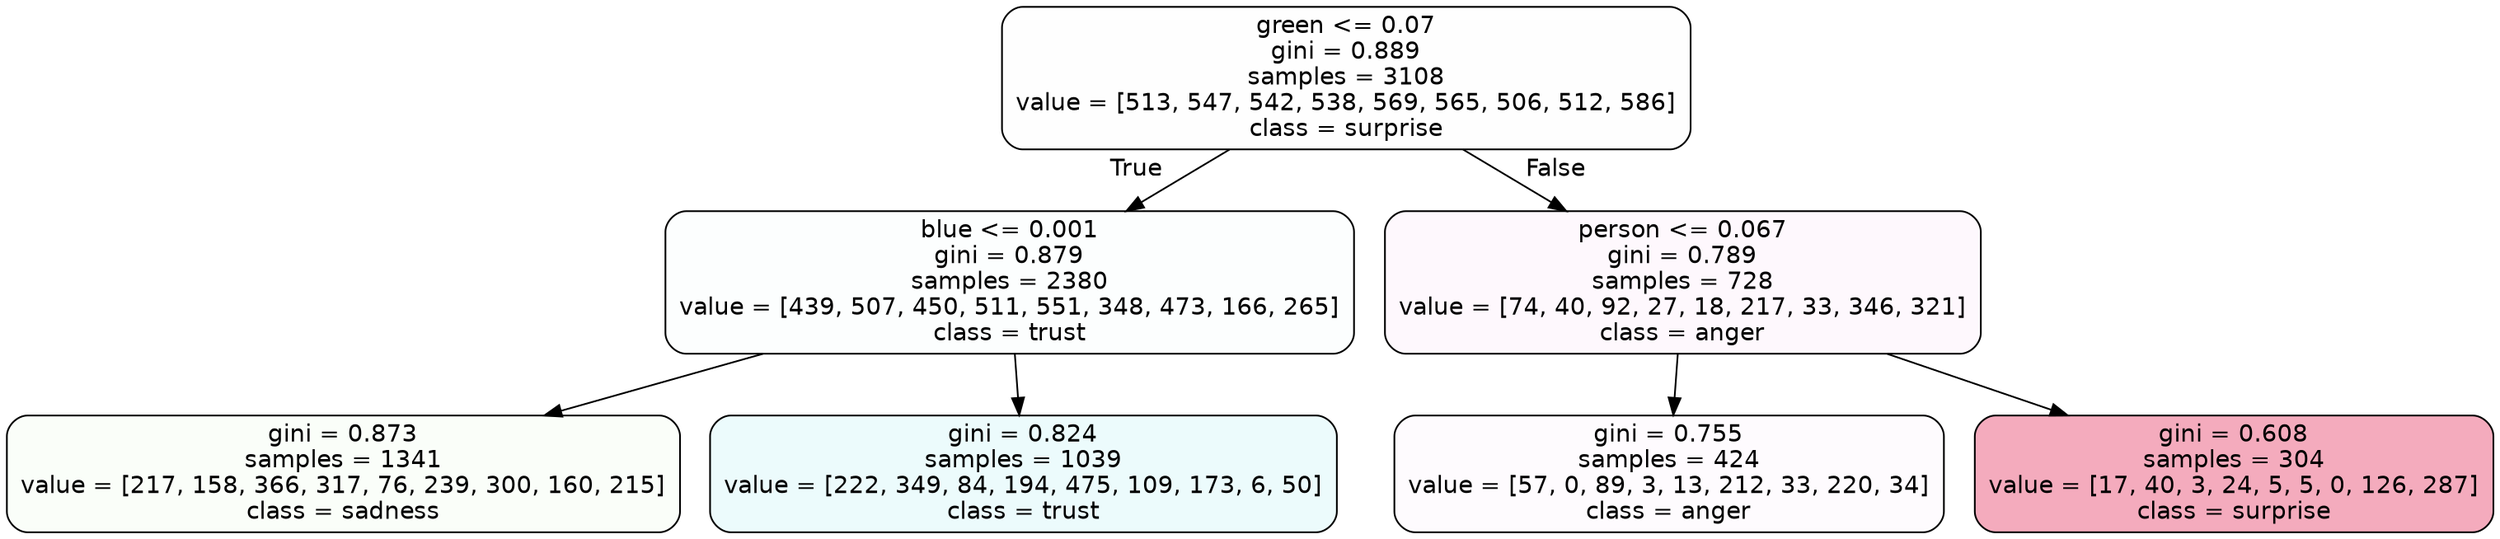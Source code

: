 digraph Tree {
node [shape=box, style="filled, rounded", color="black", fontname=helvetica] ;
edge [fontname=helvetica] ;
0 [label="green <= 0.07\ngini = 0.889\nsamples = 3108\nvalue = [513, 547, 542, 538, 569, 565, 506, 512, 586]\nclass = surprise", fillcolor="#e5396401"] ;
1 [label="blue <= 0.001\ngini = 0.879\nsamples = 2380\nvalue = [439, 507, 450, 511, 551, 348, 473, 166, 265]\nclass = trust", fillcolor="#39d7e503"] ;
0 -> 1 [labeldistance=2.5, labelangle=45, headlabel="True"] ;
2 [label="gini = 0.873\nsamples = 1341\nvalue = [217, 158, 366, 317, 76, 239, 300, 160, 215]\nclass = sadness", fillcolor="#64e53907"] ;
1 -> 2 ;
3 [label="gini = 0.824\nsamples = 1039\nvalue = [222, 349, 84, 194, 475, 109, 173, 6, 50]\nclass = trust", fillcolor="#39d7e518"] ;
1 -> 3 ;
4 [label="person <= 0.067\ngini = 0.789\nsamples = 728\nvalue = [74, 40, 92, 27, 18, 217, 33, 346, 321]\nclass = anger", fillcolor="#e539d708"] ;
0 -> 4 [labeldistance=2.5, labelangle=-45, headlabel="False"] ;
5 [label="gini = 0.755\nsamples = 424\nvalue = [57, 0, 89, 3, 13, 212, 33, 220, 34]\nclass = anger", fillcolor="#e539d705"] ;
4 -> 5 ;
6 [label="gini = 0.608\nsamples = 304\nvalue = [17, 40, 3, 24, 5, 5, 0, 126, 287]\nclass = surprise", fillcolor="#e539646c"] ;
4 -> 6 ;
}